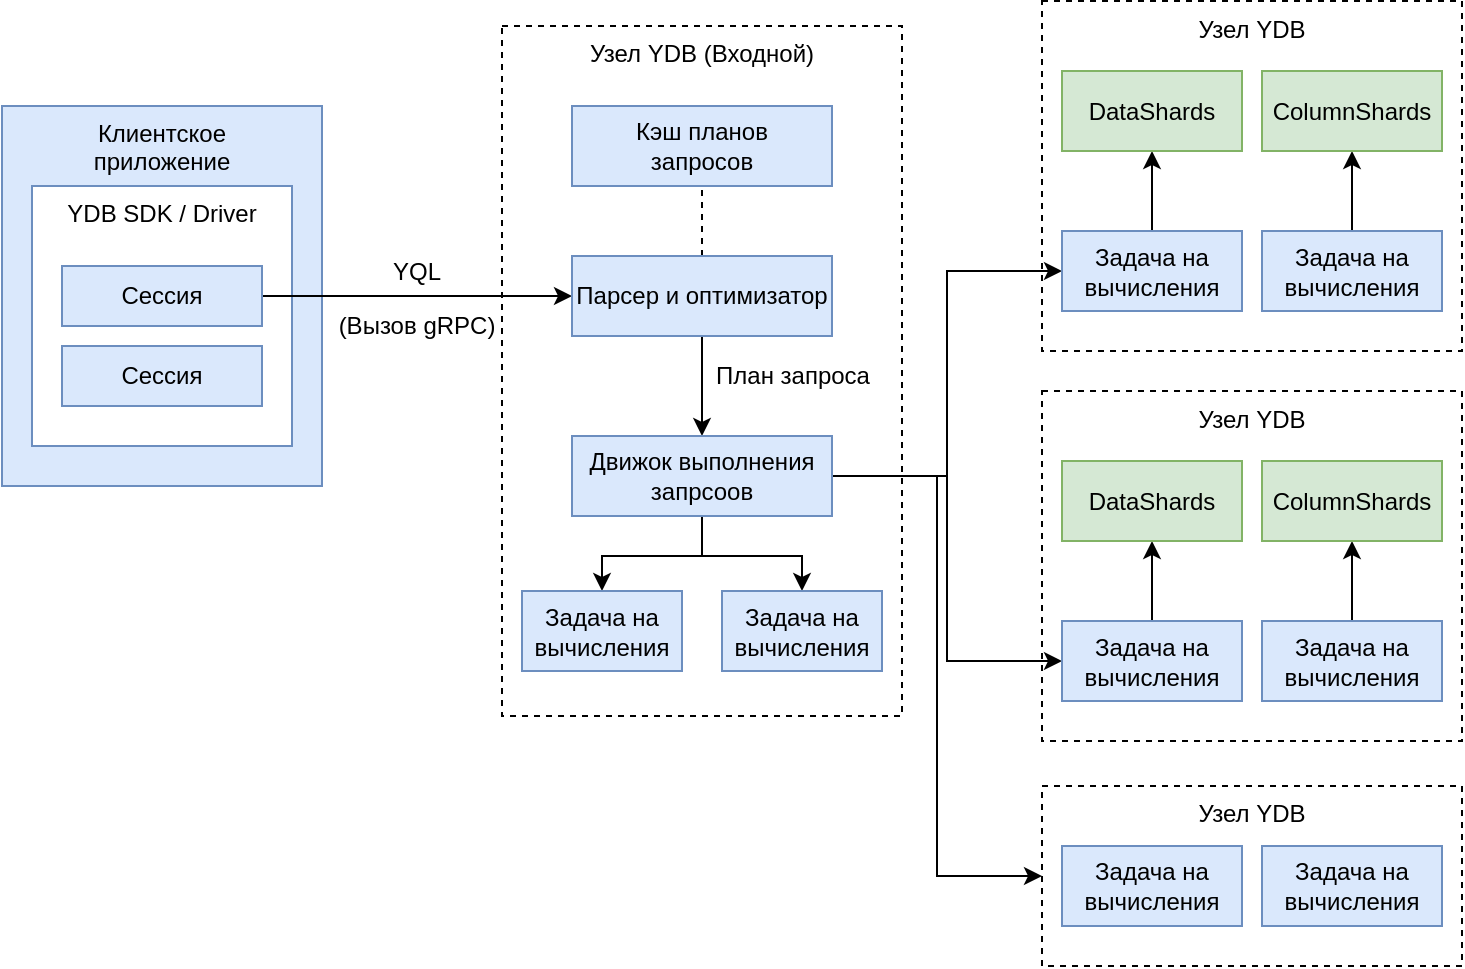 <mxfile version="28.2.8">
  <diagram name="YDB Query Execution" id="7o4TN96MDiKRIOmHWVaG">
    <mxGraphModel dx="2043" dy="716" grid="1" gridSize="10" guides="1" tooltips="1" connect="1" arrows="1" fold="1" page="1" pageScale="1" pageWidth="827" pageHeight="1169" math="0" shadow="0">
      <root>
        <mxCell id="0" />
        <mxCell id="1" parent="0" />
        <mxCell id="MaQMl8M6UhzqAEOLEaZ--1" value="Узел YDB" style="dashed=1;rounded=0;whiteSpace=wrap;html=1;strokeColor=#000000;verticalAlign=top;" vertex="1" parent="1">
          <mxGeometry x="-80" y="352.5" width="210" height="175" as="geometry" />
        </mxCell>
        <mxCell id="MaQMl8M6UhzqAEOLEaZ--2" value="Узел YDB" style="dashed=1;rounded=0;whiteSpace=wrap;html=1;strokeColor=#000000;verticalAlign=top;" vertex="1" parent="1">
          <mxGeometry x="-80" y="157.5" width="210" height="175" as="geometry" />
        </mxCell>
        <mxCell id="MaQMl8M6UhzqAEOLEaZ--3" value="Узел YDB (Входной)" style="dashed=1;rounded=0;whiteSpace=wrap;html=1;strokeColor=#000000;verticalAlign=top;" vertex="1" parent="1">
          <mxGeometry x="-350" y="170" width="200" height="345" as="geometry" />
        </mxCell>
        <mxCell id="MaQMl8M6UhzqAEOLEaZ--4" value="Клиентское &lt;br&gt;приложение" style="rounded=0;whiteSpace=wrap;html=1;fillColor=#dae8fc;strokeColor=#6c8ebf;verticalAlign=top;" vertex="1" parent="1">
          <mxGeometry x="-600" y="210" width="160" height="190" as="geometry" />
        </mxCell>
        <mxCell id="MaQMl8M6UhzqAEOLEaZ--5" value="YDB SDK / Driver" style="rounded=0;whiteSpace=wrap;html=1;fillColor=#FFFFFF;strokeColor=#6c8ebf;verticalAlign=top;" vertex="1" parent="1">
          <mxGeometry x="-585" y="250" width="130" height="130" as="geometry" />
        </mxCell>
        <mxCell id="MaQMl8M6UhzqAEOLEaZ--6" style="edgeStyle=orthogonalEdgeStyle;rounded=0;orthogonalLoop=1;jettySize=auto;html=1;exitX=1;exitY=0.5;exitDx=0;exitDy=0;entryX=0;entryY=0.5;entryDx=0;entryDy=0;" edge="1" parent="1" source="MaQMl8M6UhzqAEOLEaZ--7" target="MaQMl8M6UhzqAEOLEaZ--11">
          <mxGeometry relative="1" as="geometry" />
        </mxCell>
        <mxCell id="MaQMl8M6UhzqAEOLEaZ--7" value="Сессия" style="rounded=0;whiteSpace=wrap;html=1;fillColor=#dae8fc;strokeColor=#6c8ebf;" vertex="1" parent="1">
          <mxGeometry x="-570" y="290" width="100" height="30" as="geometry" />
        </mxCell>
        <mxCell id="MaQMl8M6UhzqAEOLEaZ--8" value="Сессия" style="rounded=0;whiteSpace=wrap;html=1;fillColor=#dae8fc;strokeColor=#6c8ebf;" vertex="1" parent="1">
          <mxGeometry x="-570" y="330" width="100" height="30" as="geometry" />
        </mxCell>
        <mxCell id="MaQMl8M6UhzqAEOLEaZ--9" style="edgeStyle=orthogonalEdgeStyle;rounded=0;orthogonalLoop=1;jettySize=auto;html=1;exitX=0.5;exitY=0;exitDx=0;exitDy=0;entryX=0.5;entryY=1;entryDx=0;entryDy=0;dashed=1;endArrow=none;startFill=0;" edge="1" parent="1" source="MaQMl8M6UhzqAEOLEaZ--11" target="MaQMl8M6UhzqAEOLEaZ--12">
          <mxGeometry relative="1" as="geometry" />
        </mxCell>
        <mxCell id="MaQMl8M6UhzqAEOLEaZ--10" style="edgeStyle=orthogonalEdgeStyle;rounded=0;orthogonalLoop=1;jettySize=auto;html=1;exitX=0.5;exitY=1;exitDx=0;exitDy=0;entryX=0.5;entryY=0;entryDx=0;entryDy=0;" edge="1" parent="1" source="MaQMl8M6UhzqAEOLEaZ--11" target="MaQMl8M6UhzqAEOLEaZ--18">
          <mxGeometry relative="1" as="geometry" />
        </mxCell>
        <mxCell id="MaQMl8M6UhzqAEOLEaZ--11" value="Парсер и оптимизатор" style="rounded=0;whiteSpace=wrap;html=1;fillColor=#dae8fc;strokeColor=#6c8ebf;" vertex="1" parent="1">
          <mxGeometry x="-315" y="285" width="130" height="40" as="geometry" />
        </mxCell>
        <mxCell id="MaQMl8M6UhzqAEOLEaZ--12" value="Кэш планов &lt;br&gt;запросов" style="rounded=0;whiteSpace=wrap;html=1;fillColor=#dae8fc;strokeColor=#6c8ebf;" vertex="1" parent="1">
          <mxGeometry x="-315" y="210" width="130" height="40" as="geometry" />
        </mxCell>
        <mxCell id="MaQMl8M6UhzqAEOLEaZ--13" style="edgeStyle=orthogonalEdgeStyle;rounded=0;orthogonalLoop=1;jettySize=auto;html=1;exitX=1;exitY=0.5;exitDx=0;exitDy=0;entryX=0;entryY=0.5;entryDx=0;entryDy=0;" edge="1" parent="1" source="MaQMl8M6UhzqAEOLEaZ--18" target="MaQMl8M6UhzqAEOLEaZ--21">
          <mxGeometry relative="1" as="geometry" />
        </mxCell>
        <mxCell id="MaQMl8M6UhzqAEOLEaZ--14" style="edgeStyle=orthogonalEdgeStyle;rounded=0;orthogonalLoop=1;jettySize=auto;html=1;exitX=1;exitY=0.5;exitDx=0;exitDy=0;entryX=0;entryY=0.5;entryDx=0;entryDy=0;" edge="1" parent="1" source="MaQMl8M6UhzqAEOLEaZ--18" target="MaQMl8M6UhzqAEOLEaZ--27">
          <mxGeometry relative="1" as="geometry" />
        </mxCell>
        <mxCell id="MaQMl8M6UhzqAEOLEaZ--15" style="edgeStyle=orthogonalEdgeStyle;rounded=0;orthogonalLoop=1;jettySize=auto;html=1;exitX=0.5;exitY=1;exitDx=0;exitDy=0;entryX=0.5;entryY=0;entryDx=0;entryDy=0;" edge="1" parent="1" source="MaQMl8M6UhzqAEOLEaZ--18" target="MaQMl8M6UhzqAEOLEaZ--35">
          <mxGeometry relative="1" as="geometry" />
        </mxCell>
        <mxCell id="MaQMl8M6UhzqAEOLEaZ--16" style="edgeStyle=orthogonalEdgeStyle;rounded=0;orthogonalLoop=1;jettySize=auto;html=1;exitX=0.5;exitY=1;exitDx=0;exitDy=0;entryX=0.5;entryY=0;entryDx=0;entryDy=0;" edge="1" parent="1" source="MaQMl8M6UhzqAEOLEaZ--18" target="MaQMl8M6UhzqAEOLEaZ--34">
          <mxGeometry relative="1" as="geometry" />
        </mxCell>
        <mxCell id="MaQMl8M6UhzqAEOLEaZ--17" style="edgeStyle=orthogonalEdgeStyle;rounded=0;orthogonalLoop=1;jettySize=auto;html=1;exitX=1;exitY=0.5;exitDx=0;exitDy=0;entryX=0;entryY=0.5;entryDx=0;entryDy=0;" edge="1" parent="1" source="MaQMl8M6UhzqAEOLEaZ--18" target="MaQMl8M6UhzqAEOLEaZ--36">
          <mxGeometry relative="1" as="geometry" />
        </mxCell>
        <mxCell id="MaQMl8M6UhzqAEOLEaZ--18" value="Движок выполнения запрсоов" style="rounded=0;whiteSpace=wrap;html=1;fillColor=#dae8fc;strokeColor=#6c8ebf;" vertex="1" parent="1">
          <mxGeometry x="-315" y="375" width="130" height="40" as="geometry" />
        </mxCell>
        <mxCell id="MaQMl8M6UhzqAEOLEaZ--19" value="(Вызов gRPC)" style="text;html=1;strokeColor=none;fillColor=none;align=center;verticalAlign=middle;" vertex="1" connectable="0" parent="1">
          <mxGeometry x="-418.5" y="320" width="50" as="geometry" />
        </mxCell>
        <mxCell id="MaQMl8M6UhzqAEOLEaZ--20" style="edgeStyle=orthogonalEdgeStyle;rounded=0;orthogonalLoop=1;jettySize=auto;html=1;exitX=0.5;exitY=0;exitDx=0;exitDy=0;entryX=0.5;entryY=1;entryDx=0;entryDy=0;" edge="1" parent="1" source="MaQMl8M6UhzqAEOLEaZ--21" target="MaQMl8M6UhzqAEOLEaZ--25">
          <mxGeometry relative="1" as="geometry" />
        </mxCell>
        <mxCell id="MaQMl8M6UhzqAEOLEaZ--21" value="Задача на вычисления" style="rounded=0;whiteSpace=wrap;html=1;fillColor=#dae8fc;strokeColor=#6c8ebf;" vertex="1" parent="1">
          <mxGeometry x="-70" y="272.5" width="90" height="40" as="geometry" />
        </mxCell>
        <mxCell id="MaQMl8M6UhzqAEOLEaZ--22" style="edgeStyle=orthogonalEdgeStyle;rounded=0;orthogonalLoop=1;jettySize=auto;html=1;exitX=0.5;exitY=0;exitDx=0;exitDy=0;entryX=0.5;entryY=1;entryDx=0;entryDy=0;" edge="1" parent="1" source="MaQMl8M6UhzqAEOLEaZ--23" target="MaQMl8M6UhzqAEOLEaZ--24">
          <mxGeometry relative="1" as="geometry" />
        </mxCell>
        <mxCell id="MaQMl8M6UhzqAEOLEaZ--23" value="Задача на вычисления" style="rounded=0;whiteSpace=wrap;html=1;fillColor=#dae8fc;strokeColor=#6c8ebf;" vertex="1" parent="1">
          <mxGeometry x="30" y="272.5" width="90" height="40" as="geometry" />
        </mxCell>
        <mxCell id="MaQMl8M6UhzqAEOLEaZ--24" value="ColumnShards" style="rounded=0;whiteSpace=wrap;html=1;fillColor=#d5e8d4;strokeColor=#82b366;" vertex="1" parent="1">
          <mxGeometry x="30" y="192.5" width="90" height="40" as="geometry" />
        </mxCell>
        <mxCell id="MaQMl8M6UhzqAEOLEaZ--25" value="DataShards" style="rounded=0;whiteSpace=wrap;html=1;fillColor=#d5e8d4;strokeColor=#82b366;" vertex="1" parent="1">
          <mxGeometry x="-70" y="192.5" width="90" height="40" as="geometry" />
        </mxCell>
        <mxCell id="MaQMl8M6UhzqAEOLEaZ--26" style="edgeStyle=orthogonalEdgeStyle;rounded=0;orthogonalLoop=1;jettySize=auto;html=1;exitX=0.5;exitY=0;exitDx=0;exitDy=0;entryX=0.5;entryY=1;entryDx=0;entryDy=0;" edge="1" parent="1" source="MaQMl8M6UhzqAEOLEaZ--27" target="MaQMl8M6UhzqAEOLEaZ--31">
          <mxGeometry relative="1" as="geometry" />
        </mxCell>
        <mxCell id="MaQMl8M6UhzqAEOLEaZ--27" value="Задача на вычисления" style="rounded=0;whiteSpace=wrap;html=1;fillColor=#dae8fc;strokeColor=#6c8ebf;" vertex="1" parent="1">
          <mxGeometry x="-70" y="467.5" width="90" height="40" as="geometry" />
        </mxCell>
        <mxCell id="MaQMl8M6UhzqAEOLEaZ--28" style="edgeStyle=orthogonalEdgeStyle;rounded=0;orthogonalLoop=1;jettySize=auto;html=1;exitX=0.5;exitY=0;exitDx=0;exitDy=0;entryX=0.5;entryY=1;entryDx=0;entryDy=0;" edge="1" parent="1" source="MaQMl8M6UhzqAEOLEaZ--29" target="MaQMl8M6UhzqAEOLEaZ--30">
          <mxGeometry relative="1" as="geometry" />
        </mxCell>
        <mxCell id="MaQMl8M6UhzqAEOLEaZ--29" value="Задача на вычисления" style="rounded=0;whiteSpace=wrap;html=1;fillColor=#dae8fc;strokeColor=#6c8ebf;" vertex="1" parent="1">
          <mxGeometry x="30" y="467.5" width="90" height="40" as="geometry" />
        </mxCell>
        <mxCell id="MaQMl8M6UhzqAEOLEaZ--30" value="ColumnShards" style="rounded=0;whiteSpace=wrap;html=1;fillColor=#d5e8d4;strokeColor=#82b366;" vertex="1" parent="1">
          <mxGeometry x="30" y="387.5" width="90" height="40" as="geometry" />
        </mxCell>
        <mxCell id="MaQMl8M6UhzqAEOLEaZ--31" value="DataShards" style="rounded=0;whiteSpace=wrap;html=1;fillColor=#d5e8d4;strokeColor=#82b366;" vertex="1" parent="1">
          <mxGeometry x="-70" y="387.5" width="90" height="40" as="geometry" />
        </mxCell>
        <mxCell id="MaQMl8M6UhzqAEOLEaZ--32" value="План запроса" style="text;html=1;strokeColor=none;fillColor=none;align=center;verticalAlign=middle;" vertex="1" connectable="0" parent="1">
          <mxGeometry x="-235" y="337.5" width="60" height="15" as="geometry" />
        </mxCell>
        <mxCell id="MaQMl8M6UhzqAEOLEaZ--33" value="YQL" style="text;html=1;strokeColor=none;fillColor=none;align=center;verticalAlign=middle;" vertex="1" connectable="0" parent="1">
          <mxGeometry x="-420" y="292.5" width="53" as="geometry" />
        </mxCell>
        <mxCell id="MaQMl8M6UhzqAEOLEaZ--34" value="Задача на вычисления" style="rounded=0;whiteSpace=wrap;html=1;fillColor=#dae8fc;strokeColor=#6c8ebf;" vertex="1" parent="1">
          <mxGeometry x="-340" y="452.5" width="80" height="40" as="geometry" />
        </mxCell>
        <mxCell id="MaQMl8M6UhzqAEOLEaZ--35" value="Задача на вычисления" style="rounded=0;whiteSpace=wrap;html=1;fillColor=#dae8fc;strokeColor=#6c8ebf;" vertex="1" parent="1">
          <mxGeometry x="-240" y="452.5" width="80" height="40" as="geometry" />
        </mxCell>
        <mxCell id="MaQMl8M6UhzqAEOLEaZ--36" value="Узел YDB" style="dashed=1;rounded=0;whiteSpace=wrap;html=1;strokeColor=#000000;verticalAlign=top;" vertex="1" parent="1">
          <mxGeometry x="-80" y="550" width="210" height="90" as="geometry" />
        </mxCell>
        <mxCell id="MaQMl8M6UhzqAEOLEaZ--37" value="Задача на вычисления" style="rounded=0;whiteSpace=wrap;html=1;fillColor=#dae8fc;strokeColor=#6c8ebf;" vertex="1" parent="1">
          <mxGeometry x="-70" y="580" width="90" height="40" as="geometry" />
        </mxCell>
        <mxCell id="MaQMl8M6UhzqAEOLEaZ--38" value="Задача на вычисления" style="rounded=0;whiteSpace=wrap;html=1;fillColor=#dae8fc;strokeColor=#6c8ebf;" vertex="1" parent="1">
          <mxGeometry x="30" y="580" width="90" height="40" as="geometry" />
        </mxCell>
      </root>
    </mxGraphModel>
  </diagram>
</mxfile>
